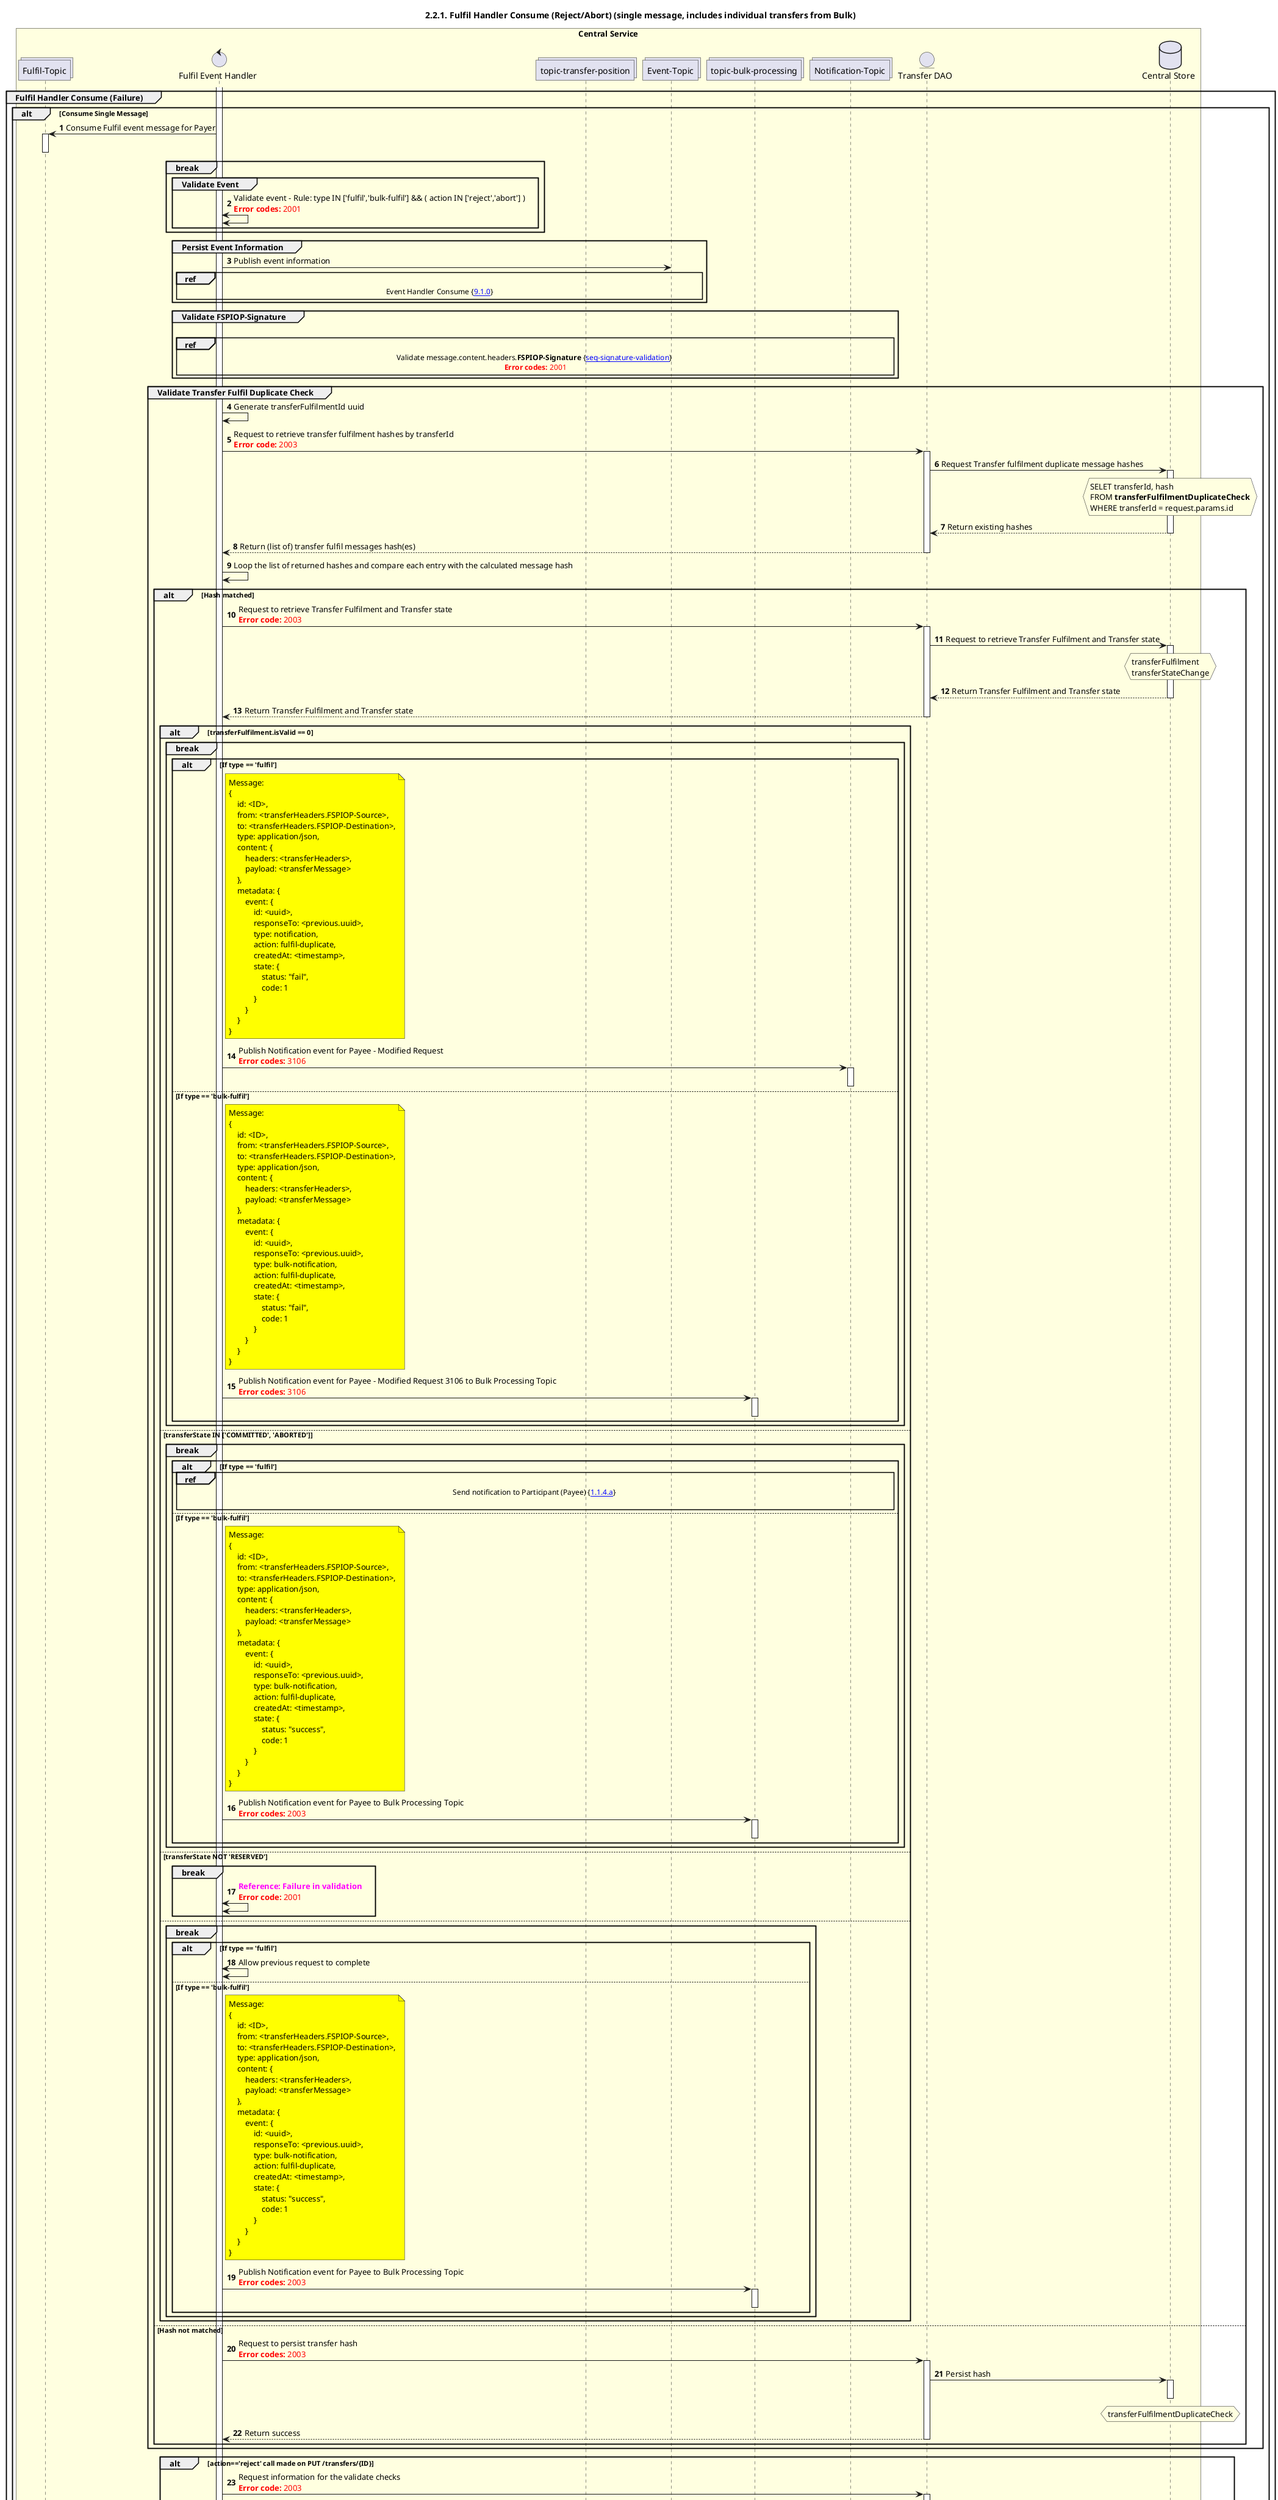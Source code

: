/'*****
 License
 --------------
 Copyright © 2017 Bill & Melinda Gates Foundation
 The Mojaloop files are made available by the Bill & Melinda Gates Foundation under the Apache License, Version 2.0 (the "License") and you may not use these files except in compliance with the License. You may obtain a copy of the License at
 http://www.apache.org/licenses/LICENSE-2.0
 Unless required by applicable law or agreed to in writing, the Mojaloop files are distributed on an "AS IS" BASIS, WITHOUT WARRANTIES OR CONDITIONS OF ANY KIND, either express or implied. See the License for the specific language governing permissions and limitations under the License.
 Contributors
 --------------
 This is the official list of the Mojaloop project contributors for this file.
 Names of the original copyright holders (individuals or organizations)
 should be listed with a '*' in the first column. People who have
 contributed from an organization can be listed under the organization
 that actually holds the copyright for their contributions (see the
 Gates Foundation organization for an example). Those individuals should have
 their names indented and be marked with a '-'. Email address can be added
 optionally within square brackets <email>.
 * Gates Foundation
 - Name Surname <name.surname@gatesfoundation.com>

 * Rajiv Mothilal <rajiv.mothilal@modusbox.com>
 * Georgi Georgiev <georgi.georgiev@modusbox.com>
 * Sam Kummary <sam@modusbox.com>
 --------------
 ******'/

@startuml
' declate title
title 2.2.1. Fulfil Handler Consume (Reject/Abort) (single message, includes individual transfers from Bulk)
autonumber
' Actor Keys:
'   boundary - APIs/Interfaces, etc
'   collections - Kafka Topics
'   control - Kafka Consumers
'   entity - Database Access Objects
'   database - Database Persistance Store
' declare actors
collections "Fulfil-Topic" as TOPIC_FULFIL
control "Fulfil Event Handler" as FULF_HANDLER
collections "Event-Topic" as TOPIC_EVENT
collections "topic-transfer-position" as TOPIC_TRANSFER_POSITION
collections "Notification-Topic" as TOPIC_NOTIFICATIONS
collections "topic-bulk-processing" as TOPIC_BULK_PROCESSING
'entity "Transfer Duplicate Facade" as DUP_FACADE
entity "Transfer DAO" as TRANS_DAO
database "Central Store" as DB
box "Central Service" #LightYellow
    participant TOPIC_FULFIL
    participant FULF_HANDLER
    participant TOPIC_TRANSFER_POSITION
    participant TOPIC_EVENT
    participant TOPIC_BULK_PROCESSING
    participant TOPIC_NOTIFICATIONS
    participant TRANS_DAO
    participant DB
end box
' start flow
activate FULF_HANDLER
group Fulfil Handler Consume (Failure)
    alt Consume Single Message
        TOPIC_FULFIL <- FULF_HANDLER: Consume Fulfil event message for Payer
        activate TOPIC_FULFIL
        deactivate TOPIC_FULFIL
        break
            group Validate Event
                FULF_HANDLER <-> FULF_HANDLER: Validate event - Rule: type IN ['fulfil','bulk-fulfil'] && ( action IN ['reject','abort'] )\n<color #FF0000><b>Error codes:</b> 2001</color>
            end
        end
        group Persist Event Information
            FULF_HANDLER -> TOPIC_EVENT: Publish event information
            ref over FULF_HANDLER, TOPIC_EVENT:  Event Handler Consume {[[https://github.com/mojaloop/docs/blob/master/Diagrams/SequenceDiagrams/seq-event-9.1.0.svg 9.1.0]]}
        end
        group Validate FSPIOP-Signature
            |||
            ref over FULF_HANDLER, TOPIC_NOTIFICATIONS: Validate message.content.headers.**FSPIOP-Signature** {[[https://github.com/mojaloop/docs/blob/master/Diagrams/SequenceDiagrams/seq-signature-validation.svg seq-signature-validation]]} \n<color #FF0000><b>Error codes:</b> 2001</color>
        end
        group Validate Transfer Fulfil Duplicate Check
            FULF_HANDLER -> FULF_HANDLER: Generate transferFulfilmentId uuid
            FULF_HANDLER -> TRANS_DAO: Request to retrieve transfer fulfilment hashes by transferId\n<color #FF0000><b>Error code:</b> 2003</color>
            activate TRANS_DAO
            TRANS_DAO -> DB: Request Transfer fulfilment duplicate message hashes
            hnote over DB #lightyellow
                SELET transferId, hash
                FROM **transferFulfilmentDuplicateCheck**
                WHERE transferId = request.params.id
            end note
            activate DB
            TRANS_DAO <-- DB: Return existing hashes
            deactivate DB
            TRANS_DAO --> FULF_HANDLER: Return (list of) transfer fulfil messages hash(es)
            deactivate TRANS_DAO
            FULF_HANDLER -> FULF_HANDLER: Loop the list of returned hashes and compare each entry with the calculated message hash
            alt Hash matched
                ' Need to check what respond with same results if finalised then resend, else ignore and wait for response
                FULF_HANDLER -> TRANS_DAO: Request to retrieve Transfer Fulfilment and Transfer state\n<color #FF0000><b>Error code:</b> 2003</color>
                activate TRANS_DAO
                TRANS_DAO -> DB: Request to retrieve Transfer Fulfilment and Transfer state
                hnote over DB #lightyellow
                    transferFulfilment
                    transferStateChange
                end note
                activate DB
                TRANS_DAO <-- DB: Return Transfer Fulfilment and Transfer state
                deactivate DB
                TRANS_DAO --> FULF_HANDLER: Return Transfer Fulfilment and Transfer state
                deactivate TRANS_DAO
                alt transferFulfilment.isValid == 0
                    break
                        alt If type == 'fulfil'
                            note right of FULF_HANDLER #yellow
                            Message:
                            {
                                id: <ID>,
                                from: <transferHeaders.FSPIOP-Source>,
                                to: <transferHeaders.FSPIOP-Destination>,
                                type: application/json,
                                content: {
                                    headers: <transferHeaders>,
                                    payload: <transferMessage>
                                },
                                metadata: {
                                    event: {
                                        id: <uuid>,
                                        responseTo: <previous.uuid>,
                                        type: notification,
                                        action: fulfil-duplicate,
                                        createdAt: <timestamp>,
                                        state: {
                                            status: "fail",
                                            code: 1
                                        }
                                    }
                                }
                            }
                            end note
                            FULF_HANDLER -> TOPIC_NOTIFICATIONS: Publish Notification event for Payee - Modified Request\n<color #FF0000><b>Error codes:</b> 3106</color>
                            activate TOPIC_NOTIFICATIONS
                            deactivate TOPIC_NOTIFICATIONS
                        else If type == 'bulk-fulfil'
                            note right of FULF_HANDLER #yellow
                            Message:
                            {
                                id: <ID>,
                                from: <transferHeaders.FSPIOP-Source>,
                                to: <transferHeaders.FSPIOP-Destination>,
                                type: application/json,
                                content: {
                                    headers: <transferHeaders>,
                                    payload: <transferMessage>
                                },
                                metadata: {
                                    event: {
                                        id: <uuid>,
                                        responseTo: <previous.uuid>,
                                        type: bulk-notification,
                                        action: fulfil-duplicate,
                                        createdAt: <timestamp>,
                                        state: {
                                            status: "fail",
                                            code: 1
                                        }
                                    }
                                }
                            }
                            end note
                            FULF_HANDLER -> TOPIC_BULK_PROCESSING: Publish Notification event for Payee - Modified Request 3106 to Bulk Processing Topic\n<color #FF0000><b>Error codes:</b> 3106</color>
                            activate TOPIC_BULK_PROCESSING
                            deactivate TOPIC_BULK_PROCESSING
                        end
                    end
                else transferState IN ['COMMITTED', 'ABORTED']
                    break
                        alt If type == 'fulfil'
                            ref over FULF_HANDLER, TOPIC_NOTIFICATIONS: Send notification to Participant (Payee) {[[https://github.com/mojaloop/docs/blob/master/Diagrams/SequenceDiagrams/seq-prepare-1.1.4.a.svg 1.1.4.a]]} \n
                        else If type == 'bulk-fulfil'
                            note right of FULF_HANDLER #yellow
                            Message:
                            {
                                id: <ID>,
                                from: <transferHeaders.FSPIOP-Source>,
                                to: <transferHeaders.FSPIOP-Destination>,
                                type: application/json,
                                content: {
                                    headers: <transferHeaders>,
                                    payload: <transferMessage>
                                },
                                metadata: {
                                    event: {
                                        id: <uuid>,
                                        responseTo: <previous.uuid>,
                                        type: bulk-notification,
                                        action: fulfil-duplicate,
                                        createdAt: <timestamp>,
                                        state: {
                                            status: "success",
                                            code: 1
                                        }
                                    }
                                }
                            }
                            end note
                            FULF_HANDLER -> TOPIC_BULK_PROCESSING: Publish Notification event for Payee to Bulk Processing Topic\n<color #FF0000><b>Error codes:</b> 2003</color>
                            activate TOPIC_BULK_PROCESSING
                            deactivate TOPIC_BULK_PROCESSING
                        end
                    end
                else transferState NOT 'RESERVED'
                    break
                        FULF_HANDLER <-> FULF_HANDLER: <color Magenta><b>Reference: Failure in validation</b></color>\n<color #FF0000><b>Error code:</b> 2001</color>
                    end
                else
                    break
                        alt If type == 'fulfil'
                            FULF_HANDLER <-> FULF_HANDLER: Allow previous request to complete
                        else If type == 'bulk-fulfil'
                            note right of FULF_HANDLER #yellow
                            Message:
                            {
                                id: <ID>,
                                from: <transferHeaders.FSPIOP-Source>,
                                to: <transferHeaders.FSPIOP-Destination>,
                                type: application/json,
                                content: {
                                    headers: <transferHeaders>,
                                    payload: <transferMessage>
                                },
                                metadata: {
                                    event: {
                                        id: <uuid>,
                                        responseTo: <previous.uuid>,
                                        type: bulk-notification,
                                        action: fulfil-duplicate,
                                        createdAt: <timestamp>,
                                        state: {
                                            status: "success",
                                            code: 1
                                        }
                                    }
                                }
                            }
                            end note
                            FULF_HANDLER -> TOPIC_BULK_PROCESSING: Publish Notification event for Payee to Bulk Processing Topic\n<color #FF0000><b>Error codes:</b> 2003</color>
                            activate TOPIC_BULK_PROCESSING
                            deactivate TOPIC_BULK_PROCESSING
                        end
                    end
                end
            else Hash not matched
                FULF_HANDLER -> TRANS_DAO: Request to persist transfer hash\n<color #FF0000><b>Error codes:</b> 2003</color>
                activate TRANS_DAO
                TRANS_DAO -> DB: Persist hash
                hnote over DB #lightyellow
                    transferFulfilmentDuplicateCheck
                end note
                activate DB
                deactivate DB
                TRANS_DAO --> FULF_HANDLER: Return success
                deactivate TRANS_DAO
            end
        end
        alt action=='reject' call made on PUT /transfers/{ID}
            FULF_HANDLER -> TRANS_DAO: Request information for the validate checks\n<color #FF0000><b>Error code:</b> 2003</color>
            activate TRANS_DAO
            TRANS_DAO -> DB: Fetch from database
            activate DB
            hnote over DB #lightyellow
                transfer
            end note
            DB --> TRANS_DAO
            deactivate DB
            FULF_HANDLER <-- TRANS_DAO: Return transfer
            deactivate TRANS_DAO

            alt Fulfilment present in the PUT /transfers/{ID} message
                FULF_HANDLER ->FULF_HANDLER: Validate that Transfer.ilpCondition = SHA-256 (content.payload.fulfilment)\n<color #FF0000><b>Error code:</b> 2001</color>

                group Persist fulfilment
                    FULF_HANDLER -> TRANS_DAO: Persist fulfilment with the result of the above check (transferFulfilment.isValid)\n<color #FF0000><b>Error code:</b> 2003</color>
                    activate TRANS_DAO
                    TRANS_DAO -> DB: Persist to database
                    activate DB
                    deactivate DB
                    hnote over DB #lightyellow
                        transferFulfilment
                        transferExtension
                    end note
                    FULF_HANDLER <-- TRANS_DAO: Return success
                    deactivate TRANS_DAO
                end
            else Fulfilment NOT present in the PUT /transfers/{ID} message
                FULF_HANDLER ->FULF_HANDLER: Validate that transfer fulfilment message to Abort is valid\n<color #FF0000><b>Error code:</b> 2001</color>
                group Persist extensions
                    FULF_HANDLER -> TRANS_DAO: Persist extensionList elements\n<color #FF0000><b>Error code:</b> 2003</color>
                    activate TRANS_DAO
                    TRANS_DAO -> DB: Persist to database
                    activate DB
                    deactivate DB
                    hnote over DB #lightyellow
                        transferExtension
                    end note
                    FULF_HANDLER <-- TRANS_DAO: Return success
                    deactivate TRANS_DAO
                end
            end

            alt Transfer.ilpCondition validate successful OR generic validation successful
                group Persist Transfer State (with transferState='RECEIVED_REJECT')
                    FULF_HANDLER -> TRANS_DAO: Request to persist transfer state\n<color #FF0000><b>Error code:</b> 2003</color>
                    activate TRANS_DAO
                    TRANS_DAO -> DB: Persist transfer state
                    activate DB
                    hnote over DB #lightyellow
                        transferStateChange
                    end note
                    deactivate DB
                    TRANS_DAO --> FULF_HANDLER: Return success
                end

                FULF_HANDLER -> FULF_HANDLER: Route & Publish Position event for Payer\n<color Magenta><b>Reference: Publish Position Reject event for Payer</b></color>

            else Validate Fulfil Transfer not successful or Generic validation failed
                break
                    FULF_HANDLER -> FULF_HANDLER: Publish event for Payee\n<color Magenta><b>Reference: Failure in validation</b></color>
                end
            end
        else action=='abort' Error callback
            alt Validation successful
                group Persist Transfer State (with transferState='RECEIVED_ERROR')
                    FULF_HANDLER -> TRANS_DAO: Request to persist transfer state and Error\n<color #FF0000><b>Error code:</b> 2003</color>
                    activate TRANS_DAO
                    TRANS_DAO -> DB: Persist transfer state and error information
                    activate DB
                    hnote over DB #lightyellow
                        transferStateChange
                        transferError
                        transferExtension
                    end note
                    deactivate DB
                    TRANS_DAO --> FULF_HANDLER: Return success
                end

                FULF_HANDLER -> FULF_HANDLER: Successful fulfil message\n<color Magenta><b>Reference: Produce message for successful fulfil event</b></color>

            else Validate Transfer Error Message not successful
                break
                    FULF_HANDLER -> FULF_HANDLER: Notifications for failures\n<color Magenta><b>Reference: Validate Transfer Error Message not successful</b></color>
                end
            end
        end
    else Consume Batch Messages
        note left of FULF_HANDLER #lightblue
            To be delivered by future story
        end note
    end
end

group Reference: Validate Transfer Error Message not successful
    alt If type == 'bulk-fulfil'
        note right of FULF_HANDLER #yellow
        Message:
        {
            id: <ID>,
            from: <transferHeaders.FSPIOP-Source>,
            to: <transferHeaders.FSPIOP-Destination>,
            type: application/json,
            content: {
                headers: <transferHeaders>,
                payload: <transferMessage>
            },
            metadata: {
                event: {
                    id: <uuid>,
                    responseTo: <previous.uuid>,
                    type: bulk-fulfil,
                    action: abort,
                    createdAt: <timestamp>,
                    state: {
                        status: "fail",
                        code: 1
                    }
                }
            }
        }
        end note
        FULF_HANDLER -> TOPIC_BULK_PROCESSING: Publish Notification event for Payee to Bulk Processing Topic\n<color #FF0000><b>Error codes:</b> 2003</color>
        activate TOPIC_BULK_PROCESSING
        deactivate TOPIC_BULK_PROCESSING
    else If type == 'fulfil'
        note right of FULF_HANDLER #yellow
        Message:
        {
            id: <ID>,
            from: <transferHeaders.FSPIOP-Source>,
            to: <transferHeaders.FSPIOP-Destination>,
            type: application/json,
            content: {
                headers: <transferHeaders>,
                payload: <transferMessage>
            },
            metadata: {
                event: {
                    id: <uuid>,
                    responseTo: <previous.uuid>,
                    type: fulfil,
                    action: abort,
                    createdAt: <timestamp>,
                    state: {
                        status: "fail",
                        code: 1
                    }
                }
            }
        }
        end note
        FULF_HANDLER -> TOPIC_NOTIFICATIONS: Route & Publish Notification event for Payee
        activate TOPIC_NOTIFICATIONS
        deactivate TOPIC_NOTIFICATIONS
    end
end

group Reference: Produce message for successful fulfil event
    alt If type == 'bulk-fulfil'
        note right of FULF_HANDLER #yellow
        Message:
        {
            id: <ID>,
            from: <transferHeaders.FSPIOP-Source>,
            to: <transferHeaders.FSPIOP-Destination>,
            type: application/json,
            content: {
                headers: <transferHeaders>,
                payload: <transferMessage>
            },
            metadata: {
                event: {
                    id: <uuid>,
                    responseTo: <previous.uuid>,
                    type: bulk-position,
                    action: abort,
                    createdAt: <timestamp>,
                    state: {
                        status: "success",
                        code: 0
                    }
                }
            }
        }
        end note
        FULF_HANDLER -> TOPIC_TRANSFER_POSITION: Route & Publish Position event for Payer
        activate TOPIC_TRANSFER_POSITION
        deactivate TOPIC_TRANSFER_POSITION
    else If type == 'fulfil'
        note right of FULF_HANDLER #yellow
        Message:
        {
            id: <ID>,
            from: <transferHeaders.FSPIOP-Source>,
            to: <transferHeaders.FSPIOP-Destination>,
            type: application/json,
            content: {
                headers: <transferHeaders>,
                payload: <transferMessage>
            },
            metadata: {
                event: {
                    id: <uuid>,
                    responseTo: <previous.uuid>,
                    type: position,
                    action: abort,
                    createdAt: <timestamp>,
                    state: {
                        status: "success",
                        code: 0
                    }
                }
            }
        }
        end note
        FULF_HANDLER -> TOPIC_TRANSFER_POSITION: Route & Publish Position event for Payer
        activate TOPIC_TRANSFER_POSITION
        deactivate TOPIC_TRANSFER_POSITION
    end
end

group Reference: Failure in validation
    alt If type == 'bulk-fulfil'
        note right of FULF_HANDLER #yellow
        Message:
        {
            id: <ID>,
            from: <transferHeaders.FSPIOP-Source>,
            to: <transferHeaders.FSPIOP-Destination>,
            type: application/json,
            content: {
                headers: <transferHeaders>,
                payload: <transferMessage>
            },
            metadata: {
                event: {
                    id: <uuid>,
                    responseTo: <previous.uuid>,
                    type: bulk-fulfil,
                    action: reject,
                    createdAt: <timestamp>,
                    state: {
                        status: "fail",
                        code: 1
                    }
                }
            }
        }
        end note
        FULF_HANDLER -> TOPIC_BULK_PROCESSING: Publish Notification event for Payee to Bulk Processing Topic\n<color #FF0000><b>Error codes:</b> 2003</color>
        activate TOPIC_BULK_PROCESSING
        deactivate TOPIC_BULK_PROCESSING
    else If type == 'fulfil'
        note right of FULF_HANDLER #yellow
        Message:
        {
            id: <ID>,
            from: <transferHeaders.FSPIOP-Source>,
            to: <transferHeaders.FSPIOP-Destination>,
            type: application/json,
            content: {
                headers: <transferHeaders>,
                payload: <transferMessage>
            },
            metadata: {
                event: {
                    id: <uuid>,
                    responseTo: <previous.uuid>,
                    type: fulfil,
                    action: reject,
                    createdAt: <timestamp>,
                    state: {
                        status: "fail",
                        code: 1
                    }
                }
            }
        }
        end note
        FULF_HANDLER -> TOPIC_NOTIFICATIONS: Route & Publish Notification event for Payee
        activate TOPIC_NOTIFICATIONS
        deactivate TOPIC_NOTIFICATIONS
    end
end

group Reference: Publish Position Reject event for Payer
    alt If type == 'bulk-fulfil'
        note right of FULF_HANDLER #yellow
        Message:
        {
            id: <ID>,
            from: <transferHeaders.FSPIOP-Source>,
            to: <transferHeaders.FSPIOP-Destination>,
            type: application/json,
            content: {
                headers: <transferHeaders>,
                payload: <transferMessage>
            },
            metadata: {
                event: {
                    id: <uuid>,
                    responseTo: <previous.uuid>,
                    type: bulk-position,
                    action: reject,
                    createdAt: <timestamp>,
                    state: {
                        status: "success",
                        code: 0
                    }
                }
            }
        }
        end note
        FULF_HANDLER -> TOPIC_TRANSFER_POSITION: Route & Publish Position event for Payer
        activate TOPIC_TRANSFER_POSITION
        deactivate TOPIC_TRANSFER_POSITION
    else If type == 'fulfil'
        note right of FULF_HANDLER #yellow
        Message:
        {
            id: <ID>,
            from: <transferHeaders.FSPIOP-Source>,
            to: <transferHeaders.FSPIOP-Destination>,
            type: application/json,
            content: {
                headers: <transferHeaders>,
                payload: <transferMessage>
            },
            metadata: {
                event: {
                    id: <uuid>,
                    responseTo: <previous.uuid>,
                    type: position,
                    action: reject,
                    createdAt: <timestamp>,
                    state: {
                        status: "success",
                        code: 0
                    }
                }
            }
        }
        end note
        FULF_HANDLER -> TOPIC_TRANSFER_POSITION: Route & Publish Position event for Payer
        activate TOPIC_TRANSFER_POSITION
        deactivate TOPIC_TRANSFER_POSITION
    end
end

deactivate FULF_HANDLER
@enduml
